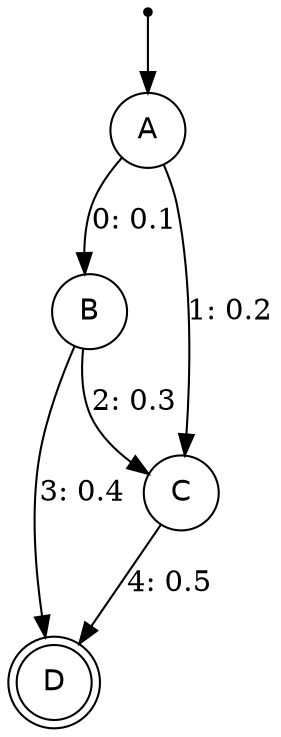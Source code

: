 digraph G {
	node [shape=point, fontname=Helvetica]; _start;
	node [shape=doublecircle, fontname=Helvetica]; "D";
	node [shape=circle, fontname=Helvetica];
	_start -> "A";
	"B" -> "D" [label="3: 0.4"];
	"A" -> "B" [label="0: 0.1"];
	"A" -> "C" [label="1: 0.2"];
	"C" -> "D" [label="4: 0.5"];
	"B" -> "C" [label="2: 0.3"];
}
